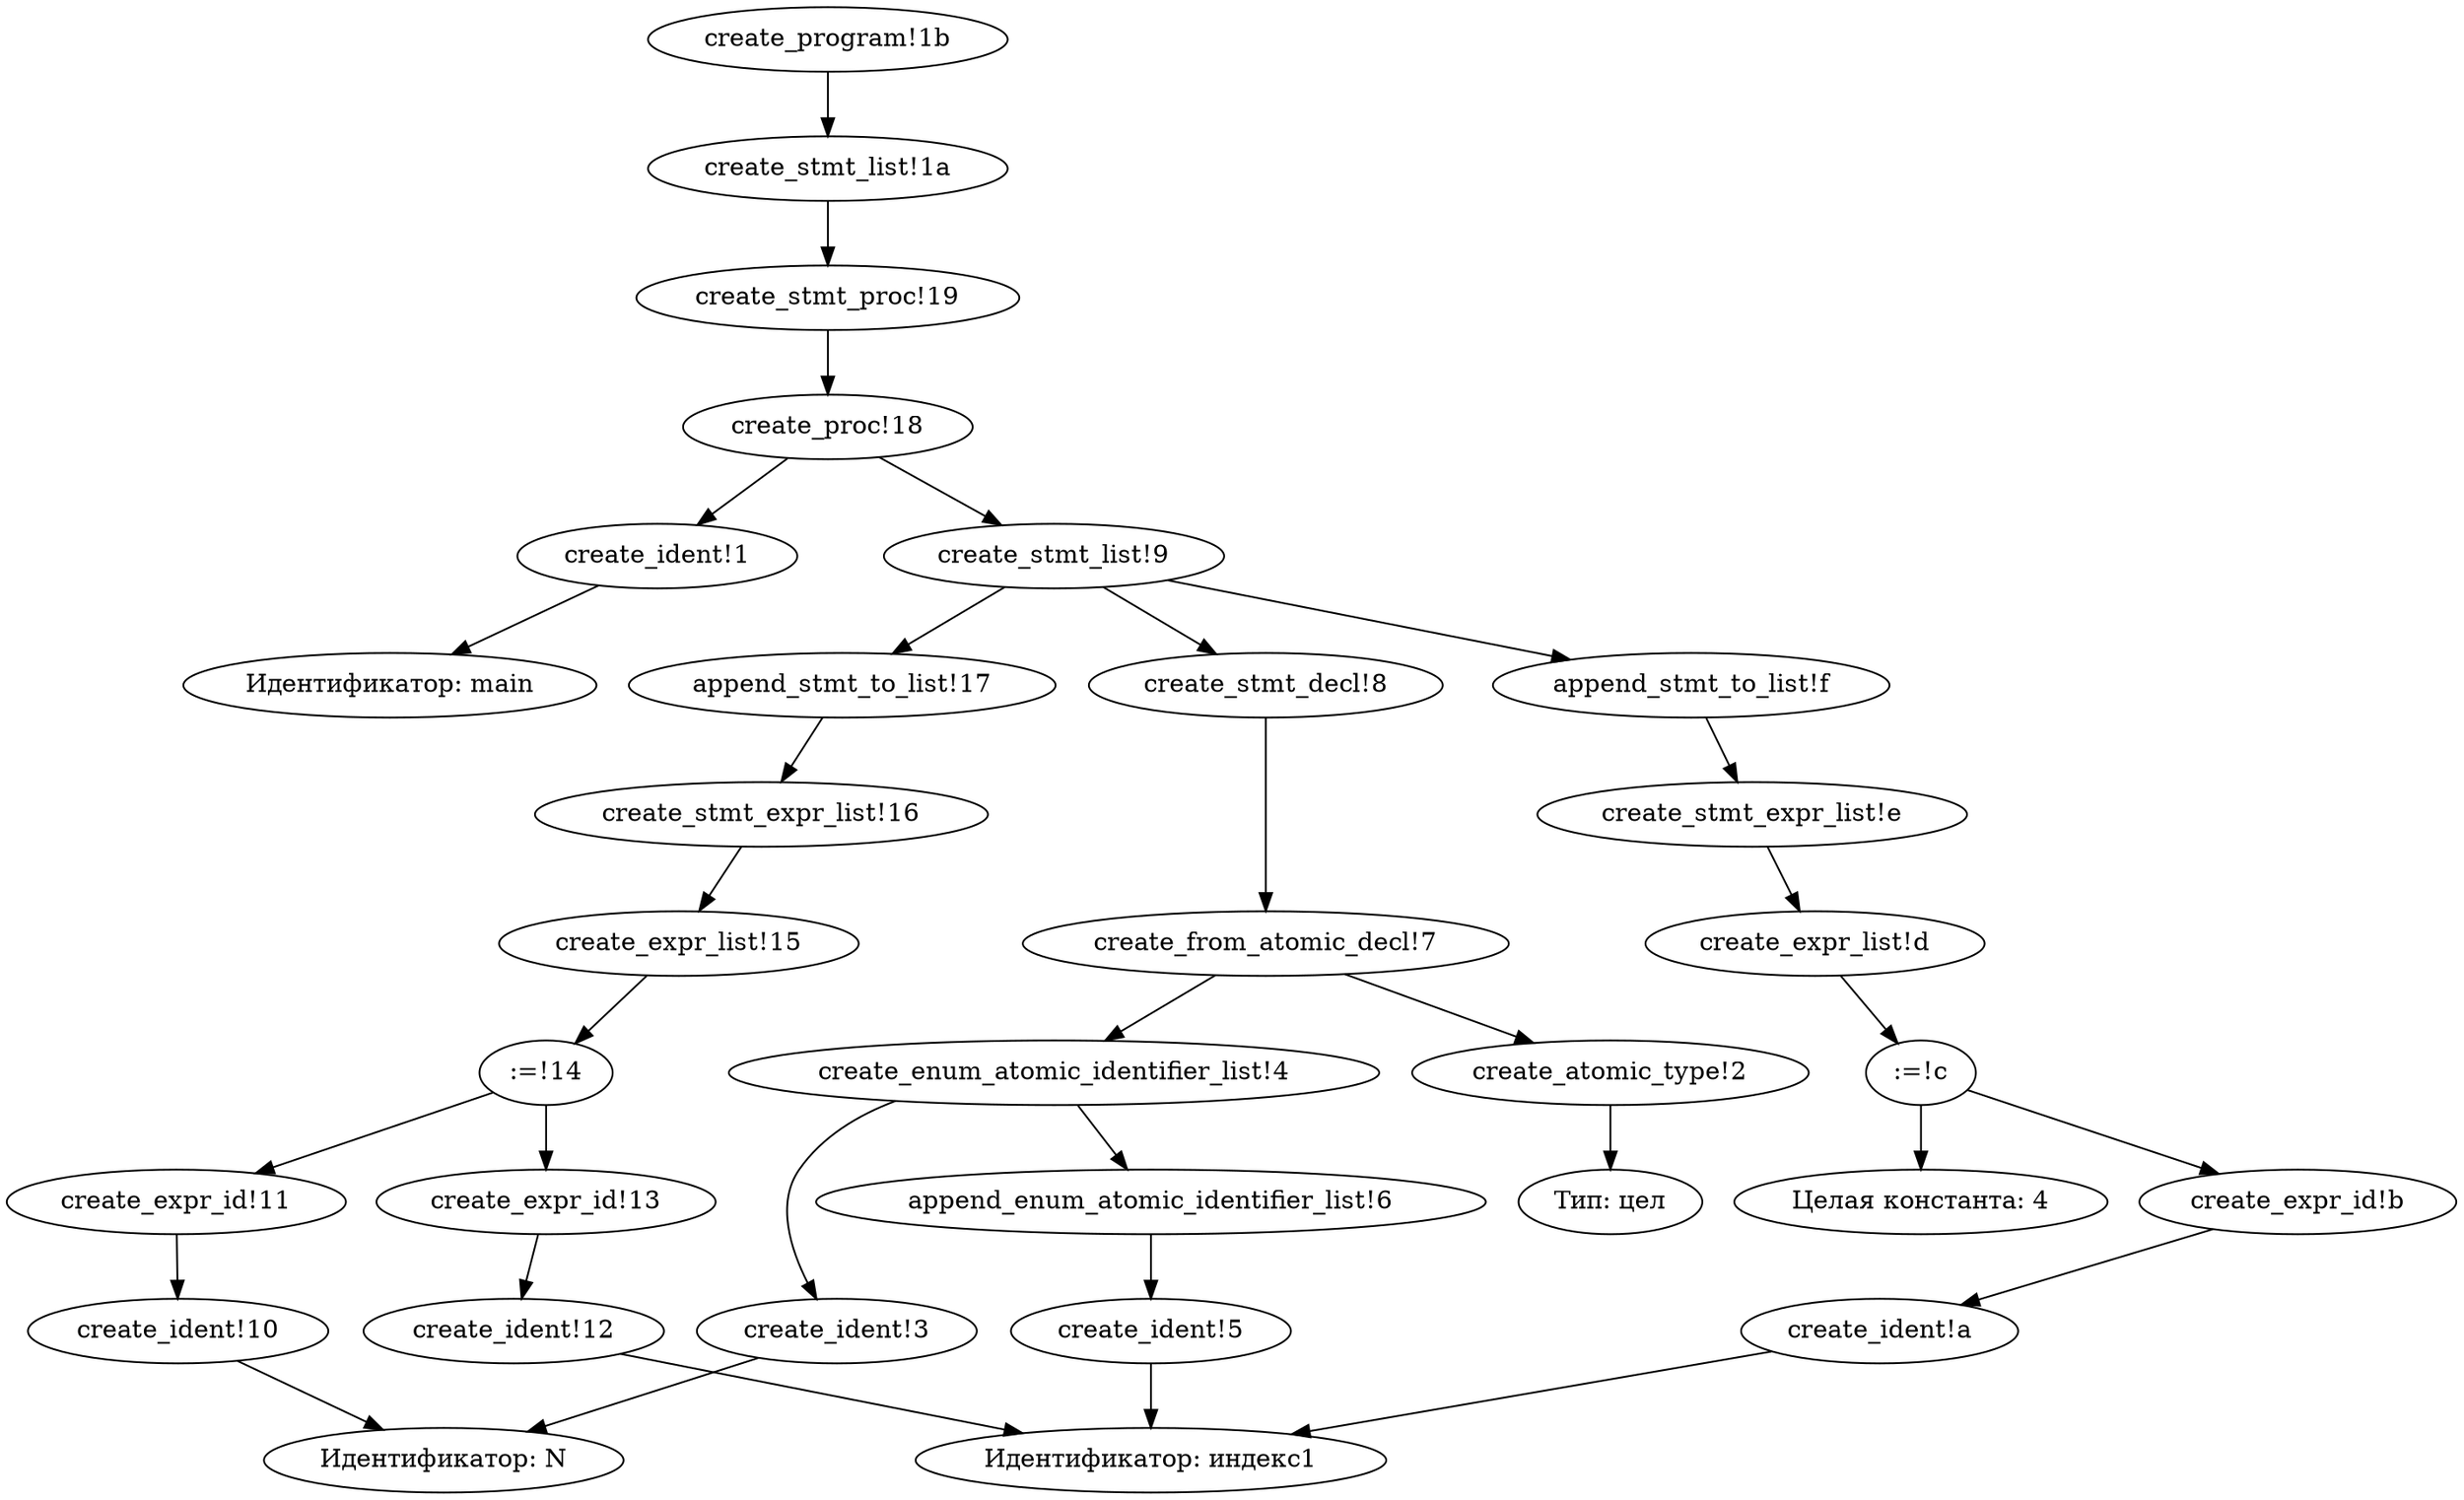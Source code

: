 digraph KumirTree {
"create_ident!1" -> "Идентификатор: main";
"create_atomic_type!2" -> "Тип: цел";
"create_ident!3" -> "Идентификатор: N";
"create_enum_atomic_identifier_list!4" -> "create_ident!3";
"create_ident!5" -> "Идентификатор: индекс1";
"create_enum_atomic_identifier_list!4" -> "append_enum_atomic_identifier_list!6";
"append_enum_atomic_identifier_list!6" -> "create_ident!5";
"create_from_atomic_decl!7" -> "create_atomic_type!2";
"create_from_atomic_decl!7" -> "create_enum_atomic_identifier_list!4";
"create_stmt_decl!8" -> "create_from_atomic_decl!7";
"create_stmt_list!9" -> "create_stmt_decl!8";
"create_ident!a" -> "Идентификатор: индекс1";
"create_expr_id!b" -> "create_ident!a";
":=!c" -> "create_expr_id!b";
":=!c" -> "Целая константа: 4";
"create_expr_list!d" -> ":=!c";
"create_stmt_expr_list!e" -> "create_expr_list!d";
"create_stmt_list!9" -> "append_stmt_to_list!f";
"append_stmt_to_list!f" -> "create_stmt_expr_list!e";
"create_ident!10" -> "Идентификатор: N";
"create_expr_id!11" -> "create_ident!10";
"create_ident!12" -> "Идентификатор: индекс1";
"create_expr_id!13" -> "create_ident!12";
":=!14" -> "create_expr_id!11";
":=!14" -> "create_expr_id!13";
"create_expr_list!15" -> ":=!14";
"create_stmt_expr_list!16" -> "create_expr_list!15";
"create_stmt_list!9" -> "append_stmt_to_list!17";
"append_stmt_to_list!17" -> "create_stmt_expr_list!16";
"create_proc!18" -> "create_ident!1";
"create_proc!18" -> "create_stmt_list!9";
"create_stmt_proc!19" -> "create_proc!18";
"create_stmt_list!1a" -> "create_stmt_proc!19";
"create_program!1b" -> "create_stmt_list!1a";
 } 